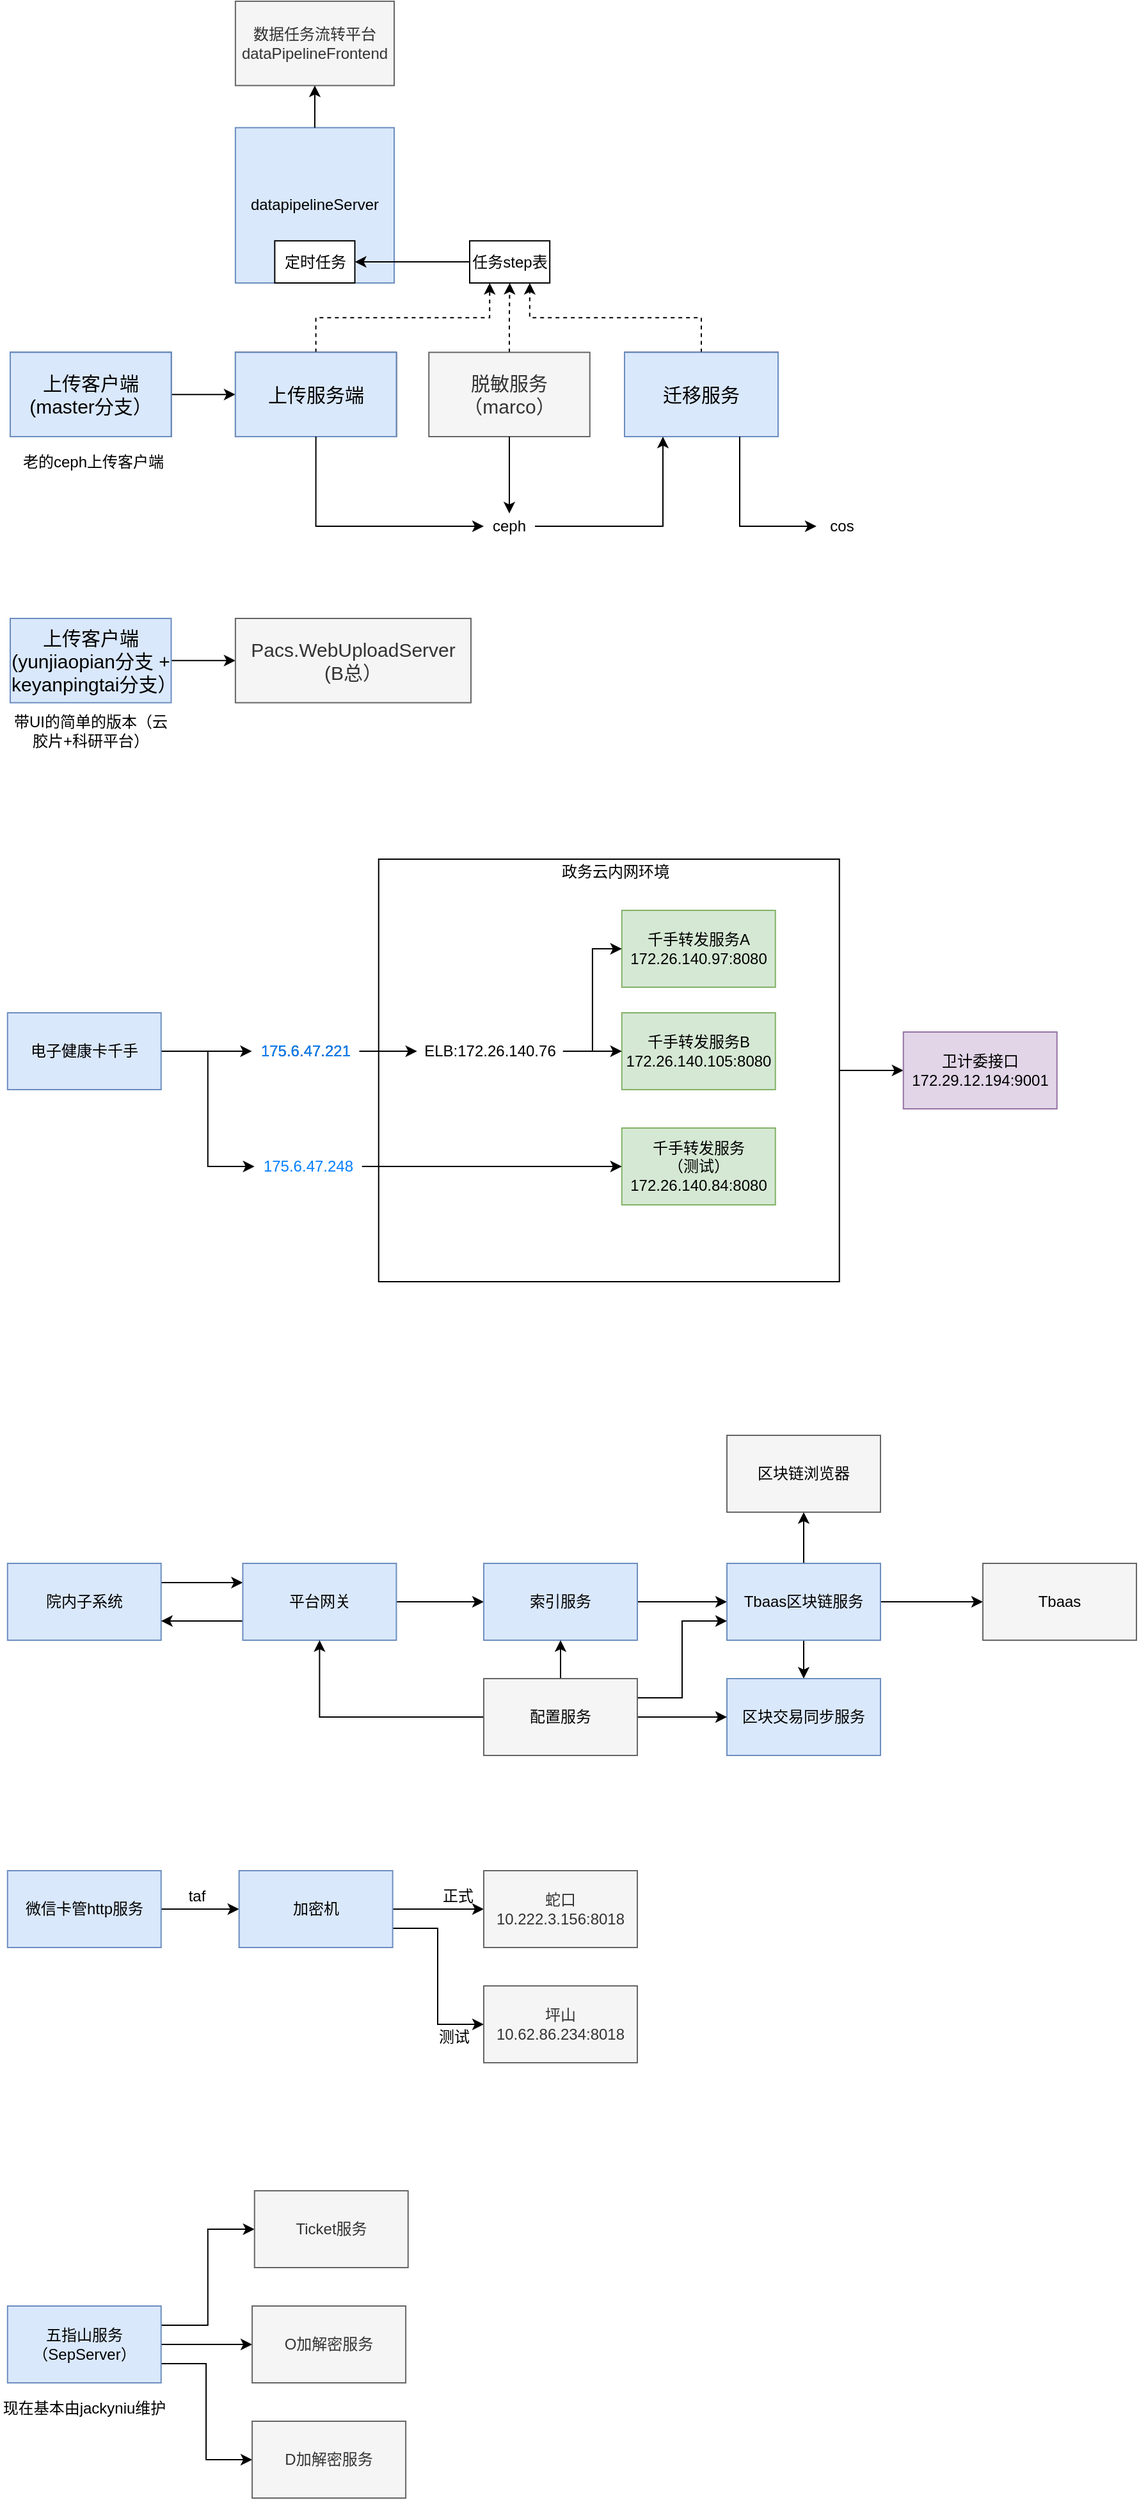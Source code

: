 <mxfile version="13.8.1" type="github">
  <diagram id="Yn6QJ3NRxgx2bD1-u2WM" name="第 1 页">
    <mxGraphModel dx="2249" dy="762" grid="1" gridSize="10" guides="1" tooltips="1" connect="1" arrows="1" fold="1" page="1" pageScale="1" pageWidth="827" pageHeight="1169" math="0" shadow="0">
      <root>
        <mxCell id="0" />
        <mxCell id="1" parent="0" />
        <mxCell id="0WxYUuPuHPvPGawuybOv-14" style="edgeStyle=orthogonalEdgeStyle;rounded=0;orthogonalLoop=1;jettySize=auto;html=1;exitX=1;exitY=0.5;exitDx=0;exitDy=0;fontSize=12;" edge="1" parent="1" source="0WxYUuPuHPvPGawuybOv-1" target="0WxYUuPuHPvPGawuybOv-2">
          <mxGeometry relative="1" as="geometry" />
        </mxCell>
        <mxCell id="0WxYUuPuHPvPGawuybOv-1" value="上传客户端" style="rounded=0;whiteSpace=wrap;html=1;fontSize=15;" vertex="1" parent="1">
          <mxGeometry x="-540" y="344.194" width="125.758" height="65.806" as="geometry" />
        </mxCell>
        <mxCell id="0WxYUuPuHPvPGawuybOv-28" style="edgeStyle=orthogonalEdgeStyle;rounded=0;orthogonalLoop=1;jettySize=auto;html=1;exitX=0.5;exitY=0;exitDx=0;exitDy=0;entryX=0.75;entryY=1;entryDx=0;entryDy=0;fontSize=12;dashed=1;" edge="1" parent="1" source="0WxYUuPuHPvPGawuybOv-3" target="0WxYUuPuHPvPGawuybOv-24">
          <mxGeometry relative="1" as="geometry" />
        </mxCell>
        <mxCell id="0WxYUuPuHPvPGawuybOv-3" value="迁移服务" style="rounded=0;whiteSpace=wrap;html=1;fontSize=15;" vertex="1" parent="1">
          <mxGeometry x="-60" y="344.19" width="120" height="65.81" as="geometry" />
        </mxCell>
        <mxCell id="0WxYUuPuHPvPGawuybOv-26" style="edgeStyle=orthogonalEdgeStyle;rounded=0;orthogonalLoop=1;jettySize=auto;html=1;exitX=0.5;exitY=0;exitDx=0;exitDy=0;entryX=0.25;entryY=1;entryDx=0;entryDy=0;fontSize=12;dashed=1;" edge="1" parent="1" source="0WxYUuPuHPvPGawuybOv-2" target="0WxYUuPuHPvPGawuybOv-24">
          <mxGeometry relative="1" as="geometry" />
        </mxCell>
        <mxCell id="0WxYUuPuHPvPGawuybOv-2" value="上传服务端" style="rounded=0;whiteSpace=wrap;html=1;fontSize=15;" vertex="1" parent="1">
          <mxGeometry x="-364.047" y="344.194" width="125.758" height="65.806" as="geometry" />
        </mxCell>
        <mxCell id="0WxYUuPuHPvPGawuybOv-12" value="" style="group" vertex="1" connectable="0" parent="1">
          <mxGeometry x="-364.05" y="70" width="424.05" height="340" as="geometry" />
        </mxCell>
        <mxCell id="0WxYUuPuHPvPGawuybOv-4" value="datapipelineServer" style="rounded=0;whiteSpace=wrap;html=1;fontSize=12;fillColor=#dae8fc;strokeColor=#6c8ebf;" vertex="1" parent="0WxYUuPuHPvPGawuybOv-12">
          <mxGeometry y="98.71" width="124.043" height="121.29" as="geometry" />
        </mxCell>
        <mxCell id="0WxYUuPuHPvPGawuybOv-5" value="数据任务流转平台&lt;br&gt;dataPipelineFrontend" style="rounded=0;whiteSpace=wrap;html=1;fontSize=12;fillColor=#f5f5f5;strokeColor=#666666;fontColor=#333333;" vertex="1" parent="0WxYUuPuHPvPGawuybOv-12">
          <mxGeometry x="0.004" width="124.046" height="65.806" as="geometry" />
        </mxCell>
        <mxCell id="0WxYUuPuHPvPGawuybOv-6" style="edgeStyle=orthogonalEdgeStyle;rounded=0;orthogonalLoop=1;jettySize=auto;html=1;exitX=0.5;exitY=0;exitDx=0;exitDy=0;fontSize=15;" edge="1" parent="0WxYUuPuHPvPGawuybOv-12" source="0WxYUuPuHPvPGawuybOv-4" target="0WxYUuPuHPvPGawuybOv-5">
          <mxGeometry relative="1" as="geometry" />
        </mxCell>
        <mxCell id="0WxYUuPuHPvPGawuybOv-8" value="定时任务" style="rounded=0;whiteSpace=wrap;html=1;fontSize=12;" vertex="1" parent="0WxYUuPuHPvPGawuybOv-12">
          <mxGeometry x="30.73" y="187.1" width="62.59" height="32.9" as="geometry" />
        </mxCell>
        <mxCell id="0WxYUuPuHPvPGawuybOv-30" value="上传客户端&lt;br&gt;(master分支）" style="rounded=0;whiteSpace=wrap;html=1;fontSize=15;fillColor=#dae8fc;strokeColor=#6c8ebf;" vertex="1" parent="0WxYUuPuHPvPGawuybOv-12">
          <mxGeometry x="-175.95" y="274.194" width="125.758" height="65.806" as="geometry" />
        </mxCell>
        <mxCell id="0WxYUuPuHPvPGawuybOv-31" value="上传服务端" style="rounded=0;whiteSpace=wrap;html=1;fontSize=15;fillColor=#dae8fc;strokeColor=#6c8ebf;" vertex="1" parent="0WxYUuPuHPvPGawuybOv-12">
          <mxGeometry x="0.003" y="274.194" width="125.758" height="65.806" as="geometry" />
        </mxCell>
        <mxCell id="0WxYUuPuHPvPGawuybOv-32" value="迁移服务" style="rounded=0;whiteSpace=wrap;html=1;fontSize=15;fillColor=#dae8fc;strokeColor=#6c8ebf;" vertex="1" parent="0WxYUuPuHPvPGawuybOv-12">
          <mxGeometry x="304.05" y="274.19" width="120" height="65.81" as="geometry" />
        </mxCell>
        <mxCell id="0WxYUuPuHPvPGawuybOv-33" value="上传客户端&lt;br&gt;(master分支）" style="rounded=0;whiteSpace=wrap;html=1;fontSize=15;fillColor=#dae8fc;strokeColor=#6c8ebf;" vertex="1" parent="0WxYUuPuHPvPGawuybOv-12">
          <mxGeometry x="-175.95" y="274.194" width="125.758" height="65.806" as="geometry" />
        </mxCell>
        <mxCell id="0WxYUuPuHPvPGawuybOv-27" style="edgeStyle=orthogonalEdgeStyle;rounded=0;orthogonalLoop=1;jettySize=auto;html=1;exitX=0.5;exitY=0;exitDx=0;exitDy=0;fontSize=12;dashed=1;" edge="1" parent="1" source="0WxYUuPuHPvPGawuybOv-22" target="0WxYUuPuHPvPGawuybOv-24">
          <mxGeometry relative="1" as="geometry" />
        </mxCell>
        <mxCell id="0WxYUuPuHPvPGawuybOv-22" value="脱敏服务&lt;br&gt;（marco）" style="rounded=0;whiteSpace=wrap;html=1;fontSize=15;fillColor=#f5f5f5;strokeColor=#666666;fontColor=#333333;" vertex="1" parent="1">
          <mxGeometry x="-212.877" y="344.194" width="125.758" height="65.806" as="geometry" />
        </mxCell>
        <mxCell id="0WxYUuPuHPvPGawuybOv-25" style="edgeStyle=orthogonalEdgeStyle;rounded=0;orthogonalLoop=1;jettySize=auto;html=1;exitX=0;exitY=0.5;exitDx=0;exitDy=0;entryX=1;entryY=0.5;entryDx=0;entryDy=0;fontSize=12;" edge="1" parent="1" source="0WxYUuPuHPvPGawuybOv-24" target="0WxYUuPuHPvPGawuybOv-8">
          <mxGeometry relative="1" as="geometry" />
        </mxCell>
        <mxCell id="0WxYUuPuHPvPGawuybOv-24" value="任务step表" style="rounded=0;whiteSpace=wrap;html=1;fontSize=12;" vertex="1" parent="1">
          <mxGeometry x="-181" y="257.1" width="62.59" height="32.9" as="geometry" />
        </mxCell>
        <mxCell id="0WxYUuPuHPvPGawuybOv-17" style="edgeStyle=orthogonalEdgeStyle;rounded=0;orthogonalLoop=1;jettySize=auto;html=1;exitX=1;exitY=0.5;exitDx=0;exitDy=0;entryX=0.25;entryY=1;entryDx=0;entryDy=0;fontSize=12;" edge="1" parent="1" source="0WxYUuPuHPvPGawuybOv-13" target="0WxYUuPuHPvPGawuybOv-3">
          <mxGeometry relative="1" as="geometry" />
        </mxCell>
        <mxCell id="0WxYUuPuHPvPGawuybOv-13" value="ceph" style="text;html=1;strokeColor=none;fillColor=none;align=center;verticalAlign=middle;whiteSpace=wrap;rounded=0;fontSize=12;" vertex="1" parent="1">
          <mxGeometry x="-170" y="470" width="40" height="20" as="geometry" />
        </mxCell>
        <mxCell id="0WxYUuPuHPvPGawuybOv-16" style="edgeStyle=orthogonalEdgeStyle;rounded=0;orthogonalLoop=1;jettySize=auto;html=1;exitX=0.5;exitY=1;exitDx=0;exitDy=0;entryX=0;entryY=0.5;entryDx=0;entryDy=0;fontSize=12;" edge="1" parent="1" source="0WxYUuPuHPvPGawuybOv-2" target="0WxYUuPuHPvPGawuybOv-13">
          <mxGeometry relative="1" as="geometry" />
        </mxCell>
        <mxCell id="0WxYUuPuHPvPGawuybOv-18" value="cos" style="text;html=1;strokeColor=none;fillColor=none;align=center;verticalAlign=middle;whiteSpace=wrap;rounded=0;fontSize=12;" vertex="1" parent="1">
          <mxGeometry x="90" y="470" width="40" height="20" as="geometry" />
        </mxCell>
        <mxCell id="0WxYUuPuHPvPGawuybOv-20" style="edgeStyle=orthogonalEdgeStyle;rounded=0;orthogonalLoop=1;jettySize=auto;html=1;exitX=0.75;exitY=1;exitDx=0;exitDy=0;entryX=0;entryY=0.5;entryDx=0;entryDy=0;fontSize=12;" edge="1" parent="1" source="0WxYUuPuHPvPGawuybOv-3" target="0WxYUuPuHPvPGawuybOv-18">
          <mxGeometry relative="1" as="geometry" />
        </mxCell>
        <mxCell id="0WxYUuPuHPvPGawuybOv-23" style="edgeStyle=orthogonalEdgeStyle;rounded=0;orthogonalLoop=1;jettySize=auto;html=1;exitX=0.5;exitY=1;exitDx=0;exitDy=0;entryX=0.5;entryY=0;entryDx=0;entryDy=0;fontSize=12;" edge="1" parent="1" source="0WxYUuPuHPvPGawuybOv-22" target="0WxYUuPuHPvPGawuybOv-13">
          <mxGeometry relative="1" as="geometry" />
        </mxCell>
        <mxCell id="0WxYUuPuHPvPGawuybOv-34" style="edgeStyle=orthogonalEdgeStyle;rounded=0;orthogonalLoop=1;jettySize=auto;html=1;exitX=1;exitY=0.5;exitDx=0;exitDy=0;fontSize=12;" edge="1" parent="1">
          <mxGeometry relative="1" as="geometry">
            <mxPoint x="-414.242" y="584.907" as="sourcePoint" />
            <mxPoint x="-364.047" y="584.91" as="targetPoint" />
          </mxGeometry>
        </mxCell>
        <mxCell id="0WxYUuPuHPvPGawuybOv-35" value="Pacs.WebUploadServer&lt;br&gt;(B总）" style="rounded=0;whiteSpace=wrap;html=1;fontSize=15;fillColor=#f5f5f5;strokeColor=#666666;fontColor=#333333;" vertex="1" parent="1">
          <mxGeometry x="-364.05" y="552" width="184.05" height="65.81" as="geometry" />
        </mxCell>
        <mxCell id="0WxYUuPuHPvPGawuybOv-36" value="上传客户端&lt;br&gt;(yunjiaopian分支 + keyanpingtai分支）" style="rounded=0;whiteSpace=wrap;html=1;fontSize=15;fillColor=#dae8fc;strokeColor=#6c8ebf;" vertex="1" parent="1">
          <mxGeometry x="-540" y="552.004" width="125.758" height="65.806" as="geometry" />
        </mxCell>
        <mxCell id="0WxYUuPuHPvPGawuybOv-37" value="老的ceph上传客户端" style="text;html=1;strokeColor=none;fillColor=none;align=center;verticalAlign=middle;whiteSpace=wrap;rounded=0;fontSize=12;" vertex="1" parent="1">
          <mxGeometry x="-540" y="420" width="130" height="20" as="geometry" />
        </mxCell>
        <mxCell id="0WxYUuPuHPvPGawuybOv-38" value="带UI的简单的版本（云胶片+科研平台）" style="text;html=1;strokeColor=none;fillColor=none;align=center;verticalAlign=middle;whiteSpace=wrap;rounded=0;fontSize=12;" vertex="1" parent="1">
          <mxGeometry x="-542.12" y="630" width="130" height="20" as="geometry" />
        </mxCell>
        <mxCell id="0WxYUuPuHPvPGawuybOv-48" style="edgeStyle=orthogonalEdgeStyle;rounded=0;orthogonalLoop=1;jettySize=auto;html=1;exitX=1;exitY=0.5;exitDx=0;exitDy=0;fontSize=12;" edge="1" parent="1" source="0WxYUuPuHPvPGawuybOv-39" target="0WxYUuPuHPvPGawuybOv-45">
          <mxGeometry relative="1" as="geometry" />
        </mxCell>
        <mxCell id="0WxYUuPuHPvPGawuybOv-50" style="edgeStyle=orthogonalEdgeStyle;rounded=0;orthogonalLoop=1;jettySize=auto;html=1;exitX=1;exitY=0.5;exitDx=0;exitDy=0;entryX=0;entryY=0.5;entryDx=0;entryDy=0;fontSize=12;" edge="1" parent="1" source="0WxYUuPuHPvPGawuybOv-39" target="0WxYUuPuHPvPGawuybOv-47">
          <mxGeometry relative="1" as="geometry" />
        </mxCell>
        <mxCell id="0WxYUuPuHPvPGawuybOv-39" value="电子健康卡千手" style="rounded=0;whiteSpace=wrap;html=1;fontSize=12;fillColor=#dae8fc;strokeColor=#6c8ebf;" vertex="1" parent="1">
          <mxGeometry x="-542.12" y="860" width="120" height="60" as="geometry" />
        </mxCell>
        <mxCell id="0WxYUuPuHPvPGawuybOv-57" style="edgeStyle=orthogonalEdgeStyle;rounded=0;orthogonalLoop=1;jettySize=auto;html=1;exitX=1;exitY=0.5;exitDx=0;exitDy=0;fontSize=12;" edge="1" parent="1" source="0WxYUuPuHPvPGawuybOv-40" target="0WxYUuPuHPvPGawuybOv-41">
          <mxGeometry relative="1" as="geometry" />
        </mxCell>
        <mxCell id="0WxYUuPuHPvPGawuybOv-40" value="" style="rounded=0;whiteSpace=wrap;html=1;fontSize=12;" vertex="1" parent="1">
          <mxGeometry x="-252.12" y="740" width="360" height="330" as="geometry" />
        </mxCell>
        <mxCell id="0WxYUuPuHPvPGawuybOv-41" value="卫计委接口&lt;br&gt;172.29.12.194:9001" style="rounded=0;whiteSpace=wrap;html=1;fontSize=12;fillColor=#e1d5e7;strokeColor=#9673a6;" vertex="1" parent="1">
          <mxGeometry x="157.88" y="875" width="120" height="60" as="geometry" />
        </mxCell>
        <mxCell id="0WxYUuPuHPvPGawuybOv-42" value="千手转发服务A&lt;br&gt;172.26.140.97:8080" style="rounded=0;whiteSpace=wrap;html=1;fontSize=12;fillColor=#d5e8d4;strokeColor=#82b366;" vertex="1" parent="1">
          <mxGeometry x="-62.12" y="780" width="120" height="60" as="geometry" />
        </mxCell>
        <mxCell id="0WxYUuPuHPvPGawuybOv-43" value="千手转发服务B&lt;br&gt;172.26.140.105:8080" style="rounded=0;whiteSpace=wrap;html=1;fontSize=12;fillColor=#d5e8d4;strokeColor=#82b366;" vertex="1" parent="1">
          <mxGeometry x="-62.12" y="860" width="120" height="60" as="geometry" />
        </mxCell>
        <mxCell id="0WxYUuPuHPvPGawuybOv-44" value="千手转发服务&lt;br&gt;（测试）&lt;br&gt;172.26.140.84:8080" style="rounded=0;whiteSpace=wrap;html=1;fontSize=12;fillColor=#d5e8d4;strokeColor=#82b366;" vertex="1" parent="1">
          <mxGeometry x="-62.12" y="950" width="120" height="60" as="geometry" />
        </mxCell>
        <mxCell id="0WxYUuPuHPvPGawuybOv-52" style="edgeStyle=orthogonalEdgeStyle;rounded=0;orthogonalLoop=1;jettySize=auto;html=1;exitX=1;exitY=0.5;exitDx=0;exitDy=0;fontSize=12;" edge="1" parent="1" source="0WxYUuPuHPvPGawuybOv-45" target="0WxYUuPuHPvPGawuybOv-51">
          <mxGeometry relative="1" as="geometry" />
        </mxCell>
        <mxCell id="0WxYUuPuHPvPGawuybOv-45" value="175.6.47.221" style="text;html=1;strokeColor=none;fillColor=none;align=center;verticalAlign=middle;whiteSpace=wrap;rounded=0;fontSize=12;" vertex="1" parent="1">
          <mxGeometry x="-351.24" y="880" width="84" height="20" as="geometry" />
        </mxCell>
        <mxCell id="0WxYUuPuHPvPGawuybOv-46" style="edgeStyle=orthogonalEdgeStyle;rounded=0;orthogonalLoop=1;jettySize=auto;html=1;exitX=0.5;exitY=1;exitDx=0;exitDy=0;dashed=1;fontSize=12;" edge="1" parent="1" source="0WxYUuPuHPvPGawuybOv-45" target="0WxYUuPuHPvPGawuybOv-45">
          <mxGeometry relative="1" as="geometry" />
        </mxCell>
        <mxCell id="0WxYUuPuHPvPGawuybOv-55" style="edgeStyle=orthogonalEdgeStyle;rounded=0;orthogonalLoop=1;jettySize=auto;html=1;exitX=1;exitY=0.5;exitDx=0;exitDy=0;fontSize=12;" edge="1" parent="1" source="0WxYUuPuHPvPGawuybOv-47" target="0WxYUuPuHPvPGawuybOv-44">
          <mxGeometry relative="1" as="geometry" />
        </mxCell>
        <mxCell id="0WxYUuPuHPvPGawuybOv-47" value="175.6.47.248" style="text;html=1;strokeColor=none;fillColor=none;align=center;verticalAlign=middle;whiteSpace=wrap;rounded=0;fontSize=12;fontColor=#007FFF;" vertex="1" parent="1">
          <mxGeometry x="-349.12" y="970" width="84" height="20" as="geometry" />
        </mxCell>
        <mxCell id="0WxYUuPuHPvPGawuybOv-53" style="edgeStyle=orthogonalEdgeStyle;rounded=0;orthogonalLoop=1;jettySize=auto;html=1;exitX=1;exitY=0.5;exitDx=0;exitDy=0;entryX=0;entryY=0.5;entryDx=0;entryDy=0;fontSize=12;" edge="1" parent="1" source="0WxYUuPuHPvPGawuybOv-51" target="0WxYUuPuHPvPGawuybOv-42">
          <mxGeometry relative="1" as="geometry" />
        </mxCell>
        <mxCell id="0WxYUuPuHPvPGawuybOv-54" style="edgeStyle=orthogonalEdgeStyle;rounded=0;orthogonalLoop=1;jettySize=auto;html=1;exitX=1;exitY=0.5;exitDx=0;exitDy=0;fontSize=12;" edge="1" parent="1" source="0WxYUuPuHPvPGawuybOv-51" target="0WxYUuPuHPvPGawuybOv-43">
          <mxGeometry relative="1" as="geometry" />
        </mxCell>
        <mxCell id="0WxYUuPuHPvPGawuybOv-51" value="ELB:172.26.140.76" style="text;html=1;strokeColor=none;fillColor=none;align=center;verticalAlign=middle;whiteSpace=wrap;rounded=0;fontSize=12;" vertex="1" parent="1">
          <mxGeometry x="-222.12" y="880" width="114.05" height="20" as="geometry" />
        </mxCell>
        <mxCell id="0WxYUuPuHPvPGawuybOv-56" value="政务云内网环境" style="text;html=1;strokeColor=none;fillColor=none;align=center;verticalAlign=middle;whiteSpace=wrap;rounded=0;fontSize=12;" vertex="1" parent="1">
          <mxGeometry x="-122.12" y="740" width="110" height="20" as="geometry" />
        </mxCell>
        <mxCell id="0WxYUuPuHPvPGawuybOv-58" value="175.6.47.221" style="text;html=1;strokeColor=none;fillColor=none;align=center;verticalAlign=middle;whiteSpace=wrap;rounded=0;fontSize=12;fontColor=#007FFF;" vertex="1" parent="1">
          <mxGeometry x="-351.24" y="880" width="84" height="20" as="geometry" />
        </mxCell>
        <mxCell id="0WxYUuPuHPvPGawuybOv-69" style="edgeStyle=orthogonalEdgeStyle;rounded=0;orthogonalLoop=1;jettySize=auto;html=1;exitX=1;exitY=0.25;exitDx=0;exitDy=0;entryX=0;entryY=0.25;entryDx=0;entryDy=0;fontSize=12;fontColor=#007FFF;" edge="1" parent="1" source="0WxYUuPuHPvPGawuybOv-59" target="0WxYUuPuHPvPGawuybOv-60">
          <mxGeometry relative="1" as="geometry" />
        </mxCell>
        <mxCell id="0WxYUuPuHPvPGawuybOv-59" value="&lt;font color=&quot;#000000&quot;&gt;院内子系统&lt;/font&gt;" style="rounded=0;whiteSpace=wrap;html=1;fontSize=12;fillColor=#dae8fc;strokeColor=#6c8ebf;" vertex="1" parent="1">
          <mxGeometry x="-542.12" y="1290" width="120" height="60" as="geometry" />
        </mxCell>
        <mxCell id="0WxYUuPuHPvPGawuybOv-70" style="edgeStyle=orthogonalEdgeStyle;rounded=0;orthogonalLoop=1;jettySize=auto;html=1;exitX=0;exitY=0.75;exitDx=0;exitDy=0;entryX=1;entryY=0.75;entryDx=0;entryDy=0;fontSize=12;fontColor=#007FFF;" edge="1" parent="1" source="0WxYUuPuHPvPGawuybOv-60" target="0WxYUuPuHPvPGawuybOv-59">
          <mxGeometry relative="1" as="geometry" />
        </mxCell>
        <mxCell id="0WxYUuPuHPvPGawuybOv-71" style="edgeStyle=orthogonalEdgeStyle;rounded=0;orthogonalLoop=1;jettySize=auto;html=1;exitX=1;exitY=0.5;exitDx=0;exitDy=0;fontSize=12;fontColor=#007FFF;" edge="1" parent="1" source="0WxYUuPuHPvPGawuybOv-60" target="0WxYUuPuHPvPGawuybOv-61">
          <mxGeometry relative="1" as="geometry" />
        </mxCell>
        <mxCell id="0WxYUuPuHPvPGawuybOv-60" value="&lt;font color=&quot;#000000&quot;&gt;平台网关&lt;/font&gt;" style="rounded=0;whiteSpace=wrap;html=1;fontSize=12;fillColor=#dae8fc;strokeColor=#6c8ebf;" vertex="1" parent="1">
          <mxGeometry x="-358.29" y="1290" width="120" height="60" as="geometry" />
        </mxCell>
        <mxCell id="0WxYUuPuHPvPGawuybOv-72" style="edgeStyle=orthogonalEdgeStyle;rounded=0;orthogonalLoop=1;jettySize=auto;html=1;exitX=1;exitY=0.5;exitDx=0;exitDy=0;fontSize=12;fontColor=#007FFF;" edge="1" parent="1" source="0WxYUuPuHPvPGawuybOv-61" target="0WxYUuPuHPvPGawuybOv-62">
          <mxGeometry relative="1" as="geometry" />
        </mxCell>
        <mxCell id="0WxYUuPuHPvPGawuybOv-61" value="&lt;font color=&quot;#000000&quot;&gt;索引服务&lt;/font&gt;" style="rounded=0;whiteSpace=wrap;html=1;fontSize=12;fillColor=#dae8fc;strokeColor=#6c8ebf;" vertex="1" parent="1">
          <mxGeometry x="-170.0" y="1290" width="120" height="60" as="geometry" />
        </mxCell>
        <mxCell id="0WxYUuPuHPvPGawuybOv-65" style="edgeStyle=orthogonalEdgeStyle;rounded=0;orthogonalLoop=1;jettySize=auto;html=1;exitX=0.5;exitY=0;exitDx=0;exitDy=0;fontSize=12;fontColor=#007FFF;" edge="1" parent="1" source="0WxYUuPuHPvPGawuybOv-62" target="0WxYUuPuHPvPGawuybOv-64">
          <mxGeometry relative="1" as="geometry" />
        </mxCell>
        <mxCell id="0WxYUuPuHPvPGawuybOv-66" style="edgeStyle=orthogonalEdgeStyle;rounded=0;orthogonalLoop=1;jettySize=auto;html=1;exitX=0.5;exitY=1;exitDx=0;exitDy=0;fontSize=12;fontColor=#007FFF;" edge="1" parent="1" source="0WxYUuPuHPvPGawuybOv-62" target="0WxYUuPuHPvPGawuybOv-63">
          <mxGeometry relative="1" as="geometry" />
        </mxCell>
        <mxCell id="0WxYUuPuHPvPGawuybOv-73" style="edgeStyle=orthogonalEdgeStyle;rounded=0;orthogonalLoop=1;jettySize=auto;html=1;exitX=1;exitY=0.5;exitDx=0;exitDy=0;fontSize=12;fontColor=#007FFF;" edge="1" parent="1" source="0WxYUuPuHPvPGawuybOv-62" target="0WxYUuPuHPvPGawuybOv-67">
          <mxGeometry relative="1" as="geometry" />
        </mxCell>
        <mxCell id="0WxYUuPuHPvPGawuybOv-62" value="&lt;font color=&quot;#000000&quot;&gt;Tbaas区块链服务&lt;/font&gt;" style="rounded=0;whiteSpace=wrap;html=1;fontSize=12;fillColor=#dae8fc;strokeColor=#6c8ebf;" vertex="1" parent="1">
          <mxGeometry x="20.0" y="1290" width="120" height="60" as="geometry" />
        </mxCell>
        <mxCell id="0WxYUuPuHPvPGawuybOv-63" value="&lt;font color=&quot;#000000&quot;&gt;区块交易同步服务&lt;/font&gt;" style="rounded=0;whiteSpace=wrap;html=1;fontSize=12;fillColor=#dae8fc;strokeColor=#6c8ebf;" vertex="1" parent="1">
          <mxGeometry x="20.0" y="1380" width="120" height="60" as="geometry" />
        </mxCell>
        <mxCell id="0WxYUuPuHPvPGawuybOv-64" value="&lt;font color=&quot;#000000&quot;&gt;区块链浏览器&lt;/font&gt;" style="rounded=0;whiteSpace=wrap;html=1;fontSize=12;fontColor=#333333;fillColor=#f5f5f5;strokeColor=#666666;" vertex="1" parent="1">
          <mxGeometry x="20.0" y="1190" width="120" height="60" as="geometry" />
        </mxCell>
        <mxCell id="0WxYUuPuHPvPGawuybOv-67" value="&lt;font color=&quot;#000000&quot;&gt;Tbaas&lt;/font&gt;" style="rounded=0;whiteSpace=wrap;html=1;fontSize=12;fontColor=#333333;fillColor=#f5f5f5;strokeColor=#666666;" vertex="1" parent="1">
          <mxGeometry x="220.0" y="1290" width="120" height="60" as="geometry" />
        </mxCell>
        <mxCell id="0WxYUuPuHPvPGawuybOv-76" style="edgeStyle=orthogonalEdgeStyle;rounded=0;orthogonalLoop=1;jettySize=auto;html=1;exitX=0.5;exitY=0;exitDx=0;exitDy=0;fontSize=12;fontColor=#007FFF;" edge="1" parent="1" source="0WxYUuPuHPvPGawuybOv-74" target="0WxYUuPuHPvPGawuybOv-61">
          <mxGeometry relative="1" as="geometry" />
        </mxCell>
        <mxCell id="0WxYUuPuHPvPGawuybOv-77" style="edgeStyle=orthogonalEdgeStyle;rounded=0;orthogonalLoop=1;jettySize=auto;html=1;exitX=0;exitY=0.5;exitDx=0;exitDy=0;fontSize=12;fontColor=#007FFF;" edge="1" parent="1" source="0WxYUuPuHPvPGawuybOv-74" target="0WxYUuPuHPvPGawuybOv-60">
          <mxGeometry relative="1" as="geometry" />
        </mxCell>
        <mxCell id="0WxYUuPuHPvPGawuybOv-78" style="edgeStyle=orthogonalEdgeStyle;rounded=0;orthogonalLoop=1;jettySize=auto;html=1;exitX=1;exitY=0.25;exitDx=0;exitDy=0;entryX=0;entryY=0.75;entryDx=0;entryDy=0;fontSize=12;fontColor=#007FFF;" edge="1" parent="1" source="0WxYUuPuHPvPGawuybOv-74" target="0WxYUuPuHPvPGawuybOv-62">
          <mxGeometry relative="1" as="geometry">
            <Array as="points">
              <mxPoint x="-15" y="1395" />
              <mxPoint x="-15" y="1335" />
            </Array>
          </mxGeometry>
        </mxCell>
        <mxCell id="0WxYUuPuHPvPGawuybOv-79" style="edgeStyle=orthogonalEdgeStyle;rounded=0;orthogonalLoop=1;jettySize=auto;html=1;exitX=1;exitY=0.5;exitDx=0;exitDy=0;fontSize=12;fontColor=#007FFF;" edge="1" parent="1" source="0WxYUuPuHPvPGawuybOv-74" target="0WxYUuPuHPvPGawuybOv-63">
          <mxGeometry relative="1" as="geometry" />
        </mxCell>
        <mxCell id="0WxYUuPuHPvPGawuybOv-74" value="&lt;font color=&quot;#000000&quot;&gt;配置服务&lt;/font&gt;" style="rounded=0;whiteSpace=wrap;html=1;fontSize=12;fillColor=#f5f5f5;strokeColor=#666666;fontColor=#333333;" vertex="1" parent="1">
          <mxGeometry x="-170.0" y="1380" width="120" height="60" as="geometry" />
        </mxCell>
        <mxCell id="0WxYUuPuHPvPGawuybOv-87" style="edgeStyle=orthogonalEdgeStyle;rounded=0;orthogonalLoop=1;jettySize=auto;html=1;exitX=1;exitY=0.5;exitDx=0;exitDy=0;fontSize=12;fontColor=#007FFF;" edge="1" parent="1" source="0WxYUuPuHPvPGawuybOv-80" target="0WxYUuPuHPvPGawuybOv-81">
          <mxGeometry relative="1" as="geometry" />
        </mxCell>
        <mxCell id="0WxYUuPuHPvPGawuybOv-80" value="微信卡管http服务" style="rounded=0;whiteSpace=wrap;html=1;fontSize=12;fillColor=#dae8fc;strokeColor=#6c8ebf;" vertex="1" parent="1">
          <mxGeometry x="-542.12" y="1530" width="120" height="60" as="geometry" />
        </mxCell>
        <mxCell id="0WxYUuPuHPvPGawuybOv-83" style="edgeStyle=orthogonalEdgeStyle;rounded=0;orthogonalLoop=1;jettySize=auto;html=1;exitX=1;exitY=0.5;exitDx=0;exitDy=0;fontSize=12;fontColor=#007FFF;" edge="1" parent="1" source="0WxYUuPuHPvPGawuybOv-81" target="0WxYUuPuHPvPGawuybOv-82">
          <mxGeometry relative="1" as="geometry" />
        </mxCell>
        <mxCell id="0WxYUuPuHPvPGawuybOv-86" style="edgeStyle=orthogonalEdgeStyle;rounded=0;orthogonalLoop=1;jettySize=auto;html=1;exitX=1;exitY=0.75;exitDx=0;exitDy=0;entryX=0;entryY=0.5;entryDx=0;entryDy=0;fontSize=12;fontColor=#007FFF;" edge="1" parent="1" source="0WxYUuPuHPvPGawuybOv-81" target="0WxYUuPuHPvPGawuybOv-85">
          <mxGeometry relative="1" as="geometry">
            <Array as="points">
              <mxPoint x="-206" y="1575" />
              <mxPoint x="-206" y="1650" />
            </Array>
          </mxGeometry>
        </mxCell>
        <mxCell id="0WxYUuPuHPvPGawuybOv-81" value="加密机" style="rounded=0;whiteSpace=wrap;html=1;fontSize=12;fillColor=#dae8fc;strokeColor=#6c8ebf;" vertex="1" parent="1">
          <mxGeometry x="-361.17" y="1530" width="120" height="60" as="geometry" />
        </mxCell>
        <mxCell id="0WxYUuPuHPvPGawuybOv-82" value="蛇口&lt;br&gt;10.222.3.156:8018" style="rounded=0;whiteSpace=wrap;html=1;fontSize=12;fillColor=#f5f5f5;strokeColor=#666666;fontColor=#333333;" vertex="1" parent="1">
          <mxGeometry x="-170.0" y="1530" width="120" height="60" as="geometry" />
        </mxCell>
        <mxCell id="0WxYUuPuHPvPGawuybOv-85" value="坪山&lt;br&gt;10.62.86.234:8018" style="rounded=0;whiteSpace=wrap;html=1;fontSize=12;fillColor=#f5f5f5;strokeColor=#666666;fontColor=#333333;" vertex="1" parent="1">
          <mxGeometry x="-170.0" y="1620" width="120" height="60" as="geometry" />
        </mxCell>
        <mxCell id="0WxYUuPuHPvPGawuybOv-88" value="taf" style="text;html=1;strokeColor=none;fillColor=none;align=center;verticalAlign=middle;whiteSpace=wrap;rounded=0;fontSize=12;" vertex="1" parent="1">
          <mxGeometry x="-414" y="1540" width="40" height="20" as="geometry" />
        </mxCell>
        <mxCell id="0WxYUuPuHPvPGawuybOv-89" value="正式" style="text;html=1;strokeColor=none;fillColor=none;align=center;verticalAlign=middle;whiteSpace=wrap;rounded=0;fontSize=12;" vertex="1" parent="1">
          <mxGeometry x="-210" y="1540" width="40" height="20" as="geometry" />
        </mxCell>
        <mxCell id="0WxYUuPuHPvPGawuybOv-90" value="测试" style="text;html=1;strokeColor=none;fillColor=none;align=center;verticalAlign=middle;whiteSpace=wrap;rounded=0;fontSize=12;" vertex="1" parent="1">
          <mxGeometry x="-212.88" y="1650" width="40" height="20" as="geometry" />
        </mxCell>
        <mxCell id="0WxYUuPuHPvPGawuybOv-93" style="edgeStyle=orthogonalEdgeStyle;rounded=0;orthogonalLoop=1;jettySize=auto;html=1;exitX=1;exitY=0.5;exitDx=0;exitDy=0;fontSize=12;fontColor=#007FFF;" edge="1" parent="1" source="0WxYUuPuHPvPGawuybOv-95" target="0WxYUuPuHPvPGawuybOv-96">
          <mxGeometry relative="1" as="geometry" />
        </mxCell>
        <mxCell id="0WxYUuPuHPvPGawuybOv-94" style="edgeStyle=orthogonalEdgeStyle;rounded=0;orthogonalLoop=1;jettySize=auto;html=1;exitX=1;exitY=0.75;exitDx=0;exitDy=0;entryX=0;entryY=0.5;entryDx=0;entryDy=0;fontSize=12;fontColor=#007FFF;" edge="1" parent="1" source="0WxYUuPuHPvPGawuybOv-95" target="0WxYUuPuHPvPGawuybOv-97">
          <mxGeometry relative="1" as="geometry">
            <Array as="points">
              <mxPoint x="-386.95" y="1915" />
              <mxPoint x="-386.95" y="1990" />
            </Array>
          </mxGeometry>
        </mxCell>
        <mxCell id="0WxYUuPuHPvPGawuybOv-102" style="edgeStyle=orthogonalEdgeStyle;rounded=0;orthogonalLoop=1;jettySize=auto;html=1;exitX=1;exitY=0.25;exitDx=0;exitDy=0;entryX=0;entryY=0.5;entryDx=0;entryDy=0;fontSize=12;fontColor=#000000;" edge="1" parent="1" source="0WxYUuPuHPvPGawuybOv-95" target="0WxYUuPuHPvPGawuybOv-101">
          <mxGeometry relative="1" as="geometry" />
        </mxCell>
        <mxCell id="0WxYUuPuHPvPGawuybOv-95" value="五指山服务&lt;br&gt;（SepServer）" style="rounded=0;whiteSpace=wrap;html=1;fontSize=12;fillColor=#dae8fc;strokeColor=#6c8ebf;" vertex="1" parent="1">
          <mxGeometry x="-542.12" y="1870" width="120" height="60" as="geometry" />
        </mxCell>
        <mxCell id="0WxYUuPuHPvPGawuybOv-96" value="O加解密服务" style="rounded=0;whiteSpace=wrap;html=1;fontSize=12;fillColor=#f5f5f5;strokeColor=#666666;fontColor=#333333;" vertex="1" parent="1">
          <mxGeometry x="-350.95" y="1870" width="120" height="60" as="geometry" />
        </mxCell>
        <mxCell id="0WxYUuPuHPvPGawuybOv-97" value="&lt;span&gt;D加解密服务&lt;/span&gt;" style="rounded=0;whiteSpace=wrap;html=1;fontSize=12;fillColor=#f5f5f5;strokeColor=#666666;fontColor=#333333;" vertex="1" parent="1">
          <mxGeometry x="-350.95" y="1960" width="120" height="60" as="geometry" />
        </mxCell>
        <mxCell id="0WxYUuPuHPvPGawuybOv-101" value="Ticket服务" style="rounded=0;whiteSpace=wrap;html=1;fontSize=12;fillColor=#f5f5f5;strokeColor=#666666;fontColor=#333333;" vertex="1" parent="1">
          <mxGeometry x="-349.12" y="1780" width="120" height="60" as="geometry" />
        </mxCell>
        <mxCell id="0WxYUuPuHPvPGawuybOv-103" value="现在基本由jackyniu维护" style="text;html=1;strokeColor=none;fillColor=none;align=center;verticalAlign=middle;whiteSpace=wrap;rounded=0;fontSize=12;fontColor=#000000;" vertex="1" parent="1">
          <mxGeometry x="-547.12" y="1940" width="130" height="20" as="geometry" />
        </mxCell>
      </root>
    </mxGraphModel>
  </diagram>
</mxfile>
